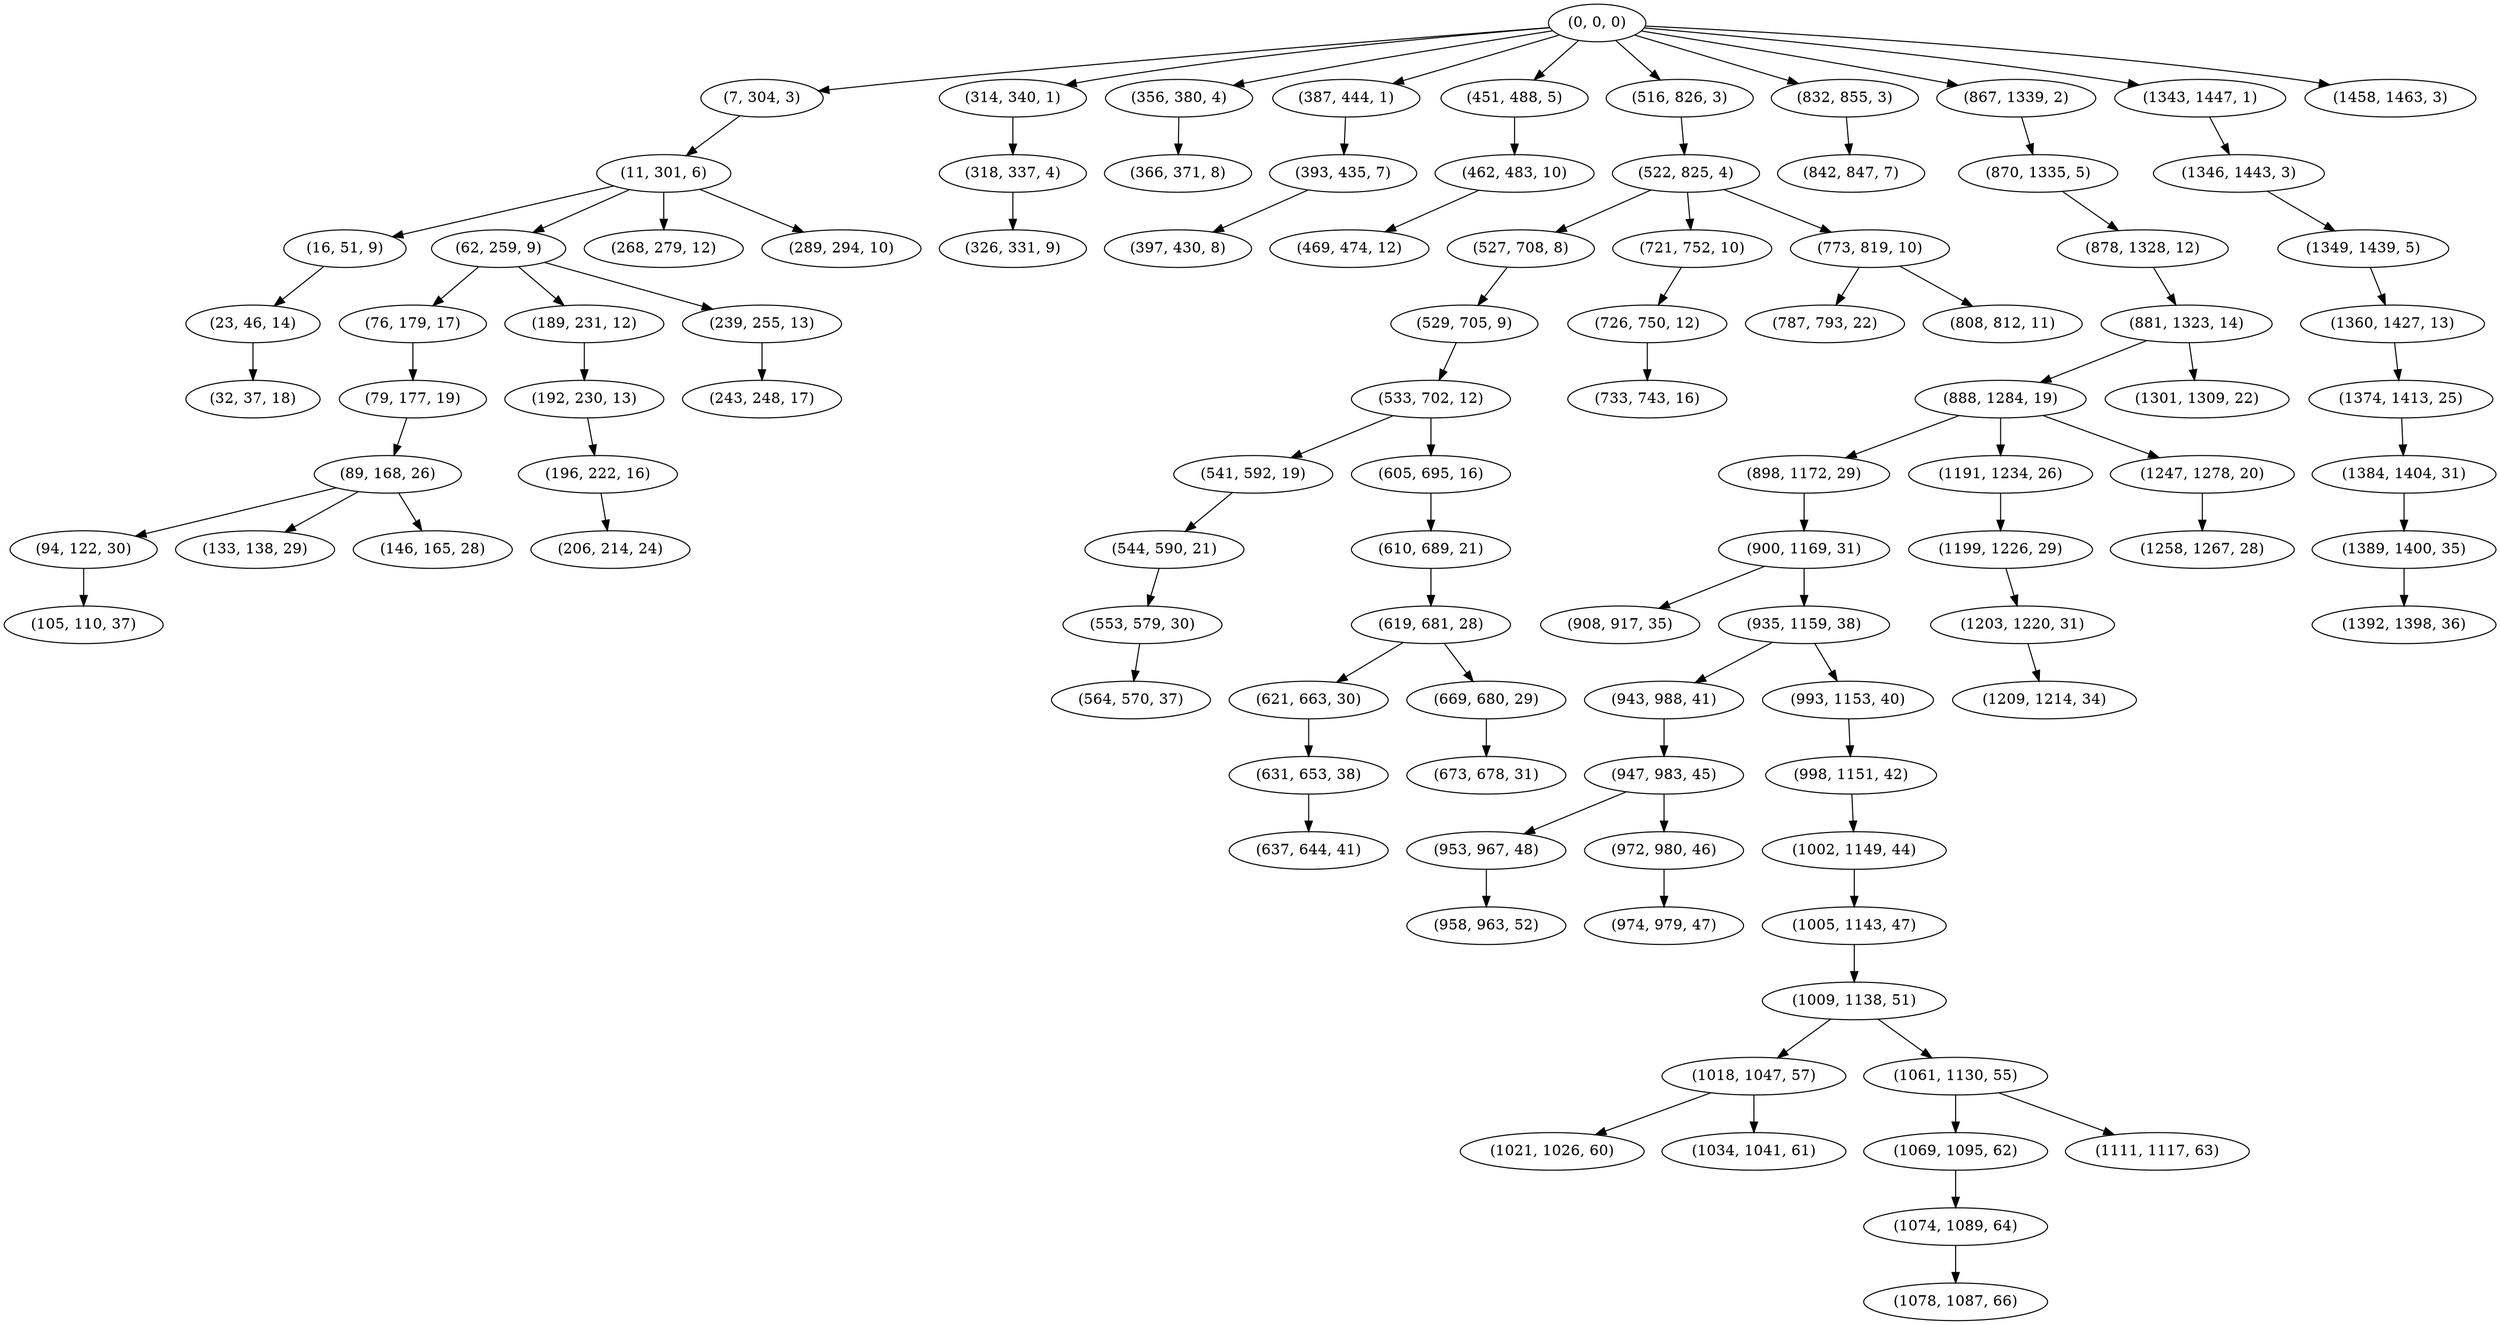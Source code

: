 digraph tree {
    "(0, 0, 0)";
    "(7, 304, 3)";
    "(11, 301, 6)";
    "(16, 51, 9)";
    "(23, 46, 14)";
    "(32, 37, 18)";
    "(62, 259, 9)";
    "(76, 179, 17)";
    "(79, 177, 19)";
    "(89, 168, 26)";
    "(94, 122, 30)";
    "(105, 110, 37)";
    "(133, 138, 29)";
    "(146, 165, 28)";
    "(189, 231, 12)";
    "(192, 230, 13)";
    "(196, 222, 16)";
    "(206, 214, 24)";
    "(239, 255, 13)";
    "(243, 248, 17)";
    "(268, 279, 12)";
    "(289, 294, 10)";
    "(314, 340, 1)";
    "(318, 337, 4)";
    "(326, 331, 9)";
    "(356, 380, 4)";
    "(366, 371, 8)";
    "(387, 444, 1)";
    "(393, 435, 7)";
    "(397, 430, 8)";
    "(451, 488, 5)";
    "(462, 483, 10)";
    "(469, 474, 12)";
    "(516, 826, 3)";
    "(522, 825, 4)";
    "(527, 708, 8)";
    "(529, 705, 9)";
    "(533, 702, 12)";
    "(541, 592, 19)";
    "(544, 590, 21)";
    "(553, 579, 30)";
    "(564, 570, 37)";
    "(605, 695, 16)";
    "(610, 689, 21)";
    "(619, 681, 28)";
    "(621, 663, 30)";
    "(631, 653, 38)";
    "(637, 644, 41)";
    "(669, 680, 29)";
    "(673, 678, 31)";
    "(721, 752, 10)";
    "(726, 750, 12)";
    "(733, 743, 16)";
    "(773, 819, 10)";
    "(787, 793, 22)";
    "(808, 812, 11)";
    "(832, 855, 3)";
    "(842, 847, 7)";
    "(867, 1339, 2)";
    "(870, 1335, 5)";
    "(878, 1328, 12)";
    "(881, 1323, 14)";
    "(888, 1284, 19)";
    "(898, 1172, 29)";
    "(900, 1169, 31)";
    "(908, 917, 35)";
    "(935, 1159, 38)";
    "(943, 988, 41)";
    "(947, 983, 45)";
    "(953, 967, 48)";
    "(958, 963, 52)";
    "(972, 980, 46)";
    "(974, 979, 47)";
    "(993, 1153, 40)";
    "(998, 1151, 42)";
    "(1002, 1149, 44)";
    "(1005, 1143, 47)";
    "(1009, 1138, 51)";
    "(1018, 1047, 57)";
    "(1021, 1026, 60)";
    "(1034, 1041, 61)";
    "(1061, 1130, 55)";
    "(1069, 1095, 62)";
    "(1074, 1089, 64)";
    "(1078, 1087, 66)";
    "(1111, 1117, 63)";
    "(1191, 1234, 26)";
    "(1199, 1226, 29)";
    "(1203, 1220, 31)";
    "(1209, 1214, 34)";
    "(1247, 1278, 20)";
    "(1258, 1267, 28)";
    "(1301, 1309, 22)";
    "(1343, 1447, 1)";
    "(1346, 1443, 3)";
    "(1349, 1439, 5)";
    "(1360, 1427, 13)";
    "(1374, 1413, 25)";
    "(1384, 1404, 31)";
    "(1389, 1400, 35)";
    "(1392, 1398, 36)";
    "(1458, 1463, 3)";
    "(0, 0, 0)" -> "(7, 304, 3)";
    "(0, 0, 0)" -> "(314, 340, 1)";
    "(0, 0, 0)" -> "(356, 380, 4)";
    "(0, 0, 0)" -> "(387, 444, 1)";
    "(0, 0, 0)" -> "(451, 488, 5)";
    "(0, 0, 0)" -> "(516, 826, 3)";
    "(0, 0, 0)" -> "(832, 855, 3)";
    "(0, 0, 0)" -> "(867, 1339, 2)";
    "(0, 0, 0)" -> "(1343, 1447, 1)";
    "(0, 0, 0)" -> "(1458, 1463, 3)";
    "(7, 304, 3)" -> "(11, 301, 6)";
    "(11, 301, 6)" -> "(16, 51, 9)";
    "(11, 301, 6)" -> "(62, 259, 9)";
    "(11, 301, 6)" -> "(268, 279, 12)";
    "(11, 301, 6)" -> "(289, 294, 10)";
    "(16, 51, 9)" -> "(23, 46, 14)";
    "(23, 46, 14)" -> "(32, 37, 18)";
    "(62, 259, 9)" -> "(76, 179, 17)";
    "(62, 259, 9)" -> "(189, 231, 12)";
    "(62, 259, 9)" -> "(239, 255, 13)";
    "(76, 179, 17)" -> "(79, 177, 19)";
    "(79, 177, 19)" -> "(89, 168, 26)";
    "(89, 168, 26)" -> "(94, 122, 30)";
    "(89, 168, 26)" -> "(133, 138, 29)";
    "(89, 168, 26)" -> "(146, 165, 28)";
    "(94, 122, 30)" -> "(105, 110, 37)";
    "(189, 231, 12)" -> "(192, 230, 13)";
    "(192, 230, 13)" -> "(196, 222, 16)";
    "(196, 222, 16)" -> "(206, 214, 24)";
    "(239, 255, 13)" -> "(243, 248, 17)";
    "(314, 340, 1)" -> "(318, 337, 4)";
    "(318, 337, 4)" -> "(326, 331, 9)";
    "(356, 380, 4)" -> "(366, 371, 8)";
    "(387, 444, 1)" -> "(393, 435, 7)";
    "(393, 435, 7)" -> "(397, 430, 8)";
    "(451, 488, 5)" -> "(462, 483, 10)";
    "(462, 483, 10)" -> "(469, 474, 12)";
    "(516, 826, 3)" -> "(522, 825, 4)";
    "(522, 825, 4)" -> "(527, 708, 8)";
    "(522, 825, 4)" -> "(721, 752, 10)";
    "(522, 825, 4)" -> "(773, 819, 10)";
    "(527, 708, 8)" -> "(529, 705, 9)";
    "(529, 705, 9)" -> "(533, 702, 12)";
    "(533, 702, 12)" -> "(541, 592, 19)";
    "(533, 702, 12)" -> "(605, 695, 16)";
    "(541, 592, 19)" -> "(544, 590, 21)";
    "(544, 590, 21)" -> "(553, 579, 30)";
    "(553, 579, 30)" -> "(564, 570, 37)";
    "(605, 695, 16)" -> "(610, 689, 21)";
    "(610, 689, 21)" -> "(619, 681, 28)";
    "(619, 681, 28)" -> "(621, 663, 30)";
    "(619, 681, 28)" -> "(669, 680, 29)";
    "(621, 663, 30)" -> "(631, 653, 38)";
    "(631, 653, 38)" -> "(637, 644, 41)";
    "(669, 680, 29)" -> "(673, 678, 31)";
    "(721, 752, 10)" -> "(726, 750, 12)";
    "(726, 750, 12)" -> "(733, 743, 16)";
    "(773, 819, 10)" -> "(787, 793, 22)";
    "(773, 819, 10)" -> "(808, 812, 11)";
    "(832, 855, 3)" -> "(842, 847, 7)";
    "(867, 1339, 2)" -> "(870, 1335, 5)";
    "(870, 1335, 5)" -> "(878, 1328, 12)";
    "(878, 1328, 12)" -> "(881, 1323, 14)";
    "(881, 1323, 14)" -> "(888, 1284, 19)";
    "(881, 1323, 14)" -> "(1301, 1309, 22)";
    "(888, 1284, 19)" -> "(898, 1172, 29)";
    "(888, 1284, 19)" -> "(1191, 1234, 26)";
    "(888, 1284, 19)" -> "(1247, 1278, 20)";
    "(898, 1172, 29)" -> "(900, 1169, 31)";
    "(900, 1169, 31)" -> "(908, 917, 35)";
    "(900, 1169, 31)" -> "(935, 1159, 38)";
    "(935, 1159, 38)" -> "(943, 988, 41)";
    "(935, 1159, 38)" -> "(993, 1153, 40)";
    "(943, 988, 41)" -> "(947, 983, 45)";
    "(947, 983, 45)" -> "(953, 967, 48)";
    "(947, 983, 45)" -> "(972, 980, 46)";
    "(953, 967, 48)" -> "(958, 963, 52)";
    "(972, 980, 46)" -> "(974, 979, 47)";
    "(993, 1153, 40)" -> "(998, 1151, 42)";
    "(998, 1151, 42)" -> "(1002, 1149, 44)";
    "(1002, 1149, 44)" -> "(1005, 1143, 47)";
    "(1005, 1143, 47)" -> "(1009, 1138, 51)";
    "(1009, 1138, 51)" -> "(1018, 1047, 57)";
    "(1009, 1138, 51)" -> "(1061, 1130, 55)";
    "(1018, 1047, 57)" -> "(1021, 1026, 60)";
    "(1018, 1047, 57)" -> "(1034, 1041, 61)";
    "(1061, 1130, 55)" -> "(1069, 1095, 62)";
    "(1061, 1130, 55)" -> "(1111, 1117, 63)";
    "(1069, 1095, 62)" -> "(1074, 1089, 64)";
    "(1074, 1089, 64)" -> "(1078, 1087, 66)";
    "(1191, 1234, 26)" -> "(1199, 1226, 29)";
    "(1199, 1226, 29)" -> "(1203, 1220, 31)";
    "(1203, 1220, 31)" -> "(1209, 1214, 34)";
    "(1247, 1278, 20)" -> "(1258, 1267, 28)";
    "(1343, 1447, 1)" -> "(1346, 1443, 3)";
    "(1346, 1443, 3)" -> "(1349, 1439, 5)";
    "(1349, 1439, 5)" -> "(1360, 1427, 13)";
    "(1360, 1427, 13)" -> "(1374, 1413, 25)";
    "(1374, 1413, 25)" -> "(1384, 1404, 31)";
    "(1384, 1404, 31)" -> "(1389, 1400, 35)";
    "(1389, 1400, 35)" -> "(1392, 1398, 36)";
}
